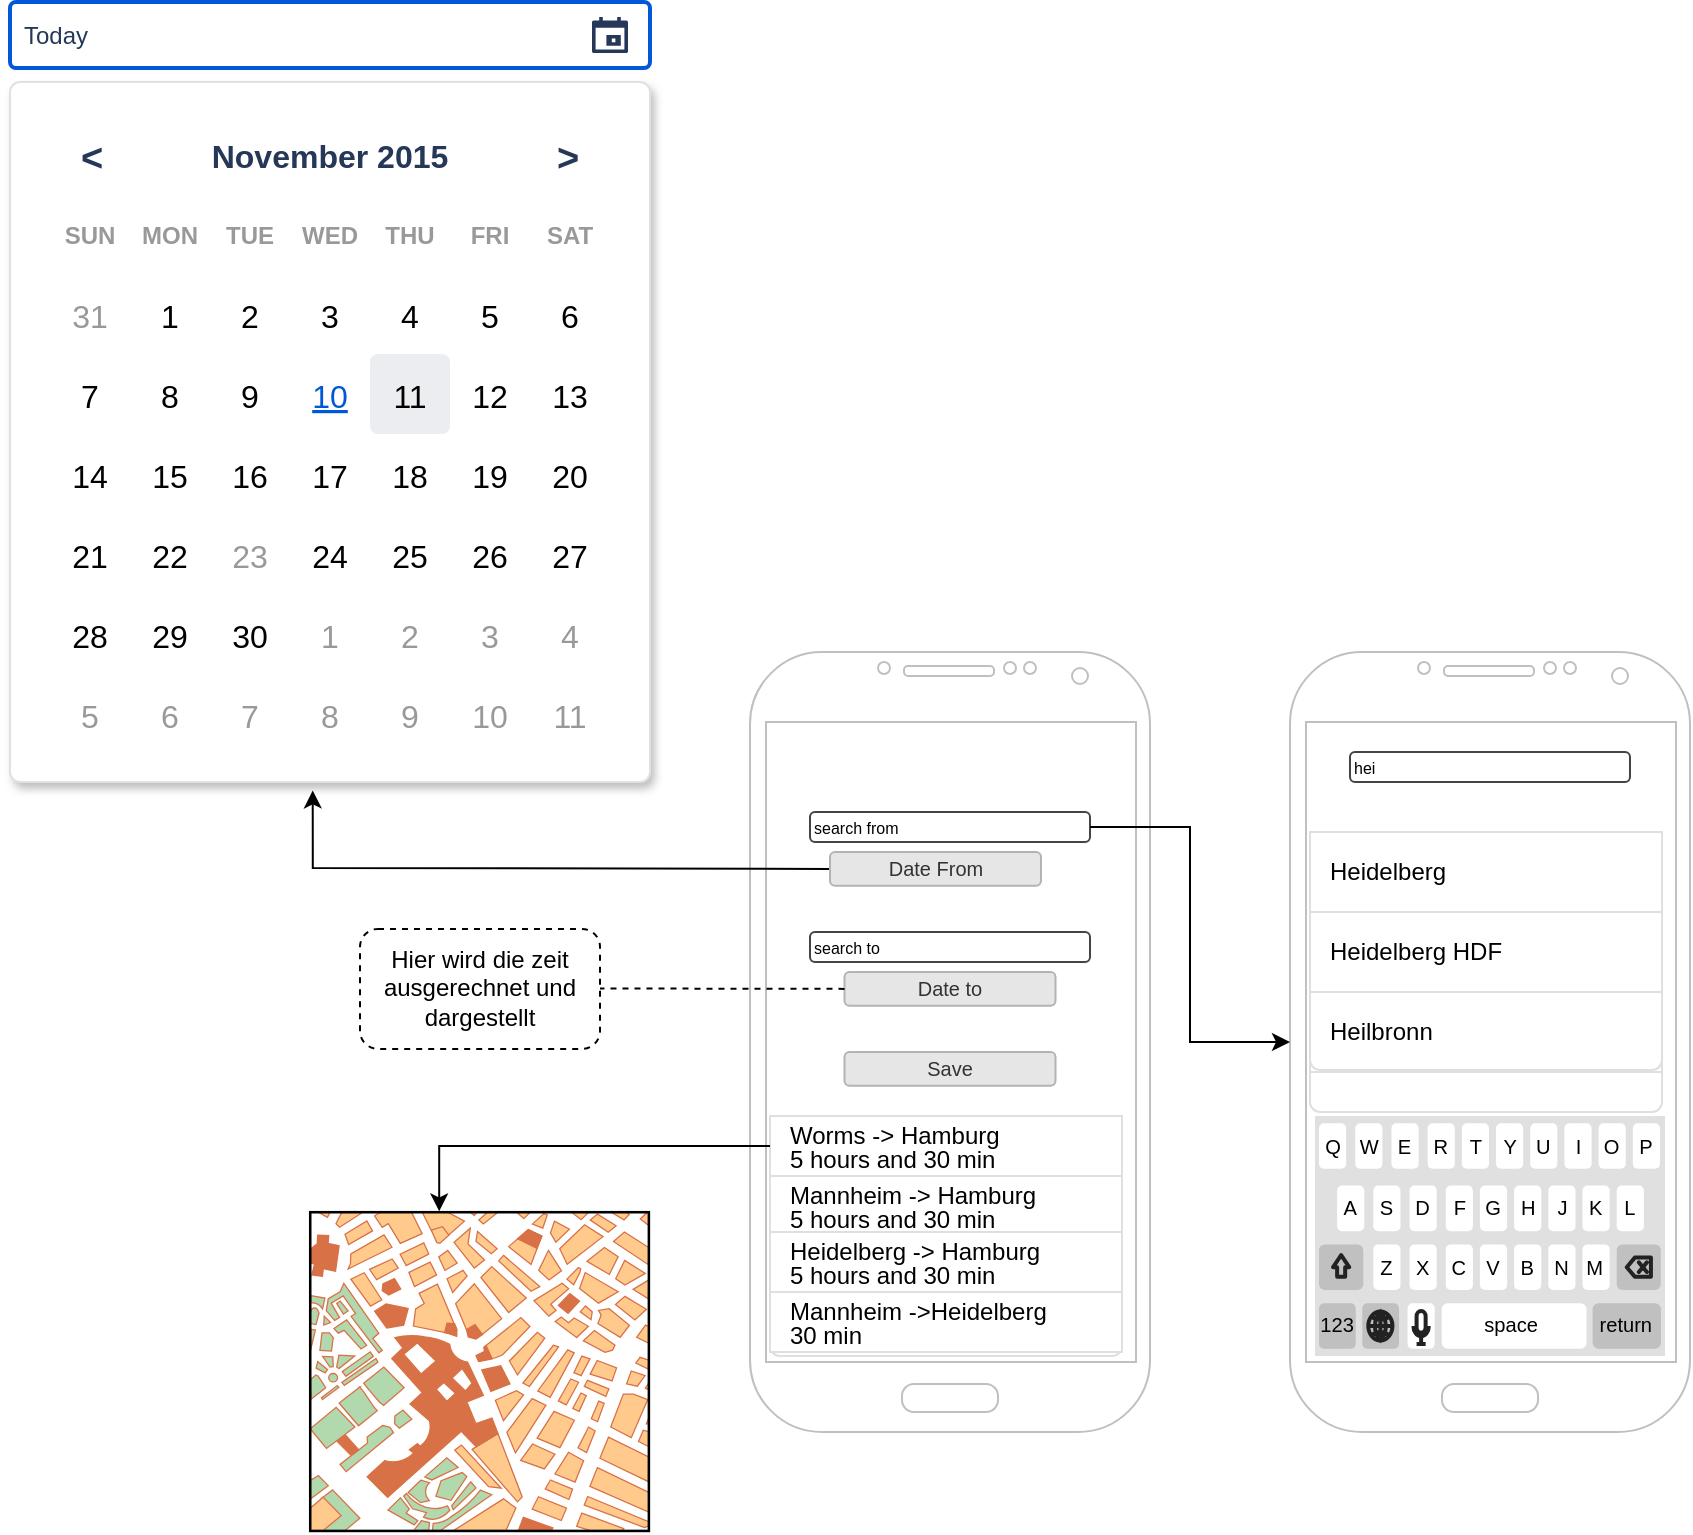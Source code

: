 <mxfile version="14.1.2" type="github">
  <diagram id="tAp-OK5lOTIRStpvpJNH" name="Page-1">
    <mxGraphModel dx="2034" dy="1769" grid="1" gridSize="10" guides="1" tooltips="1" connect="1" arrows="1" fold="1" page="1" pageScale="1" pageWidth="827" pageHeight="1169" math="0" shadow="0">
      <root>
        <mxCell id="0" />
        <mxCell id="1" parent="0" />
        <mxCell id="2kOh0GnKaoZjC8oCAU-o-4" value="" style="rounded=0;whiteSpace=wrap;html=1;" parent="1" vertex="1">
          <mxGeometry x="215" y="20" width="190" height="330" as="geometry" />
        </mxCell>
        <mxCell id="2kOh0GnKaoZjC8oCAU-o-3" value="" style="verticalLabelPosition=bottom;verticalAlign=top;html=1;shadow=0;dashed=0;strokeWidth=1;shape=mxgraph.android.phone2;strokeColor=#c0c0c0;" parent="1" vertex="1">
          <mxGeometry x="210" y="-10" width="200" height="390" as="geometry" />
        </mxCell>
        <mxCell id="2kOh0GnKaoZjC8oCAU-o-5" value="" style="rounded=0;whiteSpace=wrap;html=1;" parent="1" vertex="1">
          <mxGeometry x="485" y="20" width="190" height="330" as="geometry" />
        </mxCell>
        <mxCell id="2kOh0GnKaoZjC8oCAU-o-6" value="" style="verticalLabelPosition=bottom;verticalAlign=top;html=1;shadow=0;dashed=0;strokeWidth=1;shape=mxgraph.android.phone2;strokeColor=#c0c0c0;" parent="1" vertex="1">
          <mxGeometry x="480" y="-10" width="200" height="390" as="geometry" />
        </mxCell>
        <mxCell id="2kOh0GnKaoZjC8oCAU-o-7" value="search from" style="strokeWidth=1;html=1;shadow=0;dashed=0;shape=mxgraph.ios.iTextInput;strokeColor=#444444;buttonText=;fontSize=8;whiteSpace=wrap;align=left;" parent="1" vertex="1">
          <mxGeometry x="240" y="70" width="140" height="15" as="geometry" />
        </mxCell>
        <mxCell id="2kOh0GnKaoZjC8oCAU-o-8" value="search to" style="strokeWidth=1;html=1;shadow=0;dashed=0;shape=mxgraph.ios.iTextInput;strokeColor=#444444;buttonText=;fontSize=8;whiteSpace=wrap;align=left;" parent="1" vertex="1">
          <mxGeometry x="240" y="130" width="140" height="15" as="geometry" />
        </mxCell>
        <mxCell id="2kOh0GnKaoZjC8oCAU-o-14" value="" style="edgeStyle=orthogonalEdgeStyle;rounded=0;orthogonalLoop=1;jettySize=auto;html=1;" parent="1" source="2kOh0GnKaoZjC8oCAU-o-7" target="2kOh0GnKaoZjC8oCAU-o-6" edge="1">
          <mxGeometry relative="1" as="geometry" />
        </mxCell>
        <mxCell id="2kOh0GnKaoZjC8oCAU-o-15" value="" style="html=1;shadow=0;dashed=0;shape=mxgraph.bootstrap.rrect;rSize=5;strokeColor=#DFDFDF;html=1;whiteSpace=wrap;fillColor=#FFFFFF;fontColor=#000000;" parent="1" vertex="1">
          <mxGeometry x="220" y="222" width="176.0" height="120" as="geometry" />
        </mxCell>
        <mxCell id="2kOh0GnKaoZjC8oCAU-o-17" value="&lt;p style=&quot;line-height: 100%&quot;&gt;Worms -&amp;gt; Hamburg&amp;nbsp;&lt;br&gt;5 hours and 30 min&lt;/p&gt;" style="strokeColor=inherit;fillColor=inherit;gradientColor=inherit;fontColor=inherit;html=1;shadow=0;dashed=0;perimeter=none;whiteSpace=wrap;resizeWidth=1;align=left;spacing=10;" parent="2kOh0GnKaoZjC8oCAU-o-15" vertex="1">
          <mxGeometry width="176" height="30" relative="1" as="geometry">
            <mxPoint as="offset" />
          </mxGeometry>
        </mxCell>
        <mxCell id="2kOh0GnKaoZjC8oCAU-o-18" value="&lt;p style=&quot;line-height: 100%&quot;&gt;Mannheim -&amp;gt; Hamburg&amp;nbsp;&lt;br&gt;5 hours and 30 min&lt;/p&gt;" style="strokeColor=inherit;fillColor=inherit;gradientColor=inherit;fontColor=inherit;html=1;shadow=0;dashed=0;perimeter=none;whiteSpace=wrap;resizeWidth=1;align=left;spacing=10;" parent="2kOh0GnKaoZjC8oCAU-o-15" vertex="1">
          <mxGeometry width="176" height="30" relative="1" as="geometry">
            <mxPoint y="30" as="offset" />
          </mxGeometry>
        </mxCell>
        <mxCell id="uBkspF1C4MyCDrgNjVe--30" value="&lt;p style=&quot;line-height: 100%&quot;&gt;Heidelberg -&amp;gt; Hamburg&amp;nbsp;&lt;br&gt;5 hours and 30 min&lt;/p&gt;" style="strokeColor=inherit;fillColor=inherit;gradientColor=inherit;fontColor=inherit;html=1;shadow=0;dashed=0;perimeter=none;whiteSpace=wrap;resizeWidth=1;align=left;spacing=10;" vertex="1" parent="2kOh0GnKaoZjC8oCAU-o-15">
          <mxGeometry x="2.274e-13" y="58" width="176" height="30" as="geometry" />
        </mxCell>
        <mxCell id="uBkspF1C4MyCDrgNjVe--31" value="&lt;p style=&quot;line-height: 100%&quot;&gt;Mannheim -&amp;gt;Heidelberg&amp;nbsp;&lt;br&gt;30 min&lt;/p&gt;" style="strokeColor=inherit;fillColor=inherit;gradientColor=inherit;fontColor=inherit;html=1;shadow=0;dashed=0;perimeter=none;whiteSpace=wrap;resizeWidth=1;align=left;spacing=10;" vertex="1" parent="2kOh0GnKaoZjC8oCAU-o-15">
          <mxGeometry x="2.274e-13" y="88" width="176" height="30" as="geometry" />
        </mxCell>
        <mxCell id="2kOh0GnKaoZjC8oCAU-o-22" value="hei" style="strokeWidth=1;html=1;shadow=0;dashed=0;shape=mxgraph.ios.iTextInput;strokeColor=#444444;buttonText=;fontSize=8;whiteSpace=wrap;align=left;" parent="1" vertex="1">
          <mxGeometry x="510" y="40" width="140" height="15" as="geometry" />
        </mxCell>
        <mxCell id="2kOh0GnKaoZjC8oCAU-o-23" value="" style="html=1;shadow=0;dashed=0;shape=mxgraph.bootstrap.rrect;rSize=5;strokeColor=#DFDFDF;html=1;whiteSpace=wrap;fillColor=#FFFFFF;fontColor=#000000;" parent="1" vertex="1">
          <mxGeometry x="490" y="80" width="176" height="140" as="geometry" />
        </mxCell>
        <mxCell id="2kOh0GnKaoZjC8oCAU-o-24" value="Heidelberg" style="strokeColor=inherit;fillColor=inherit;gradientColor=inherit;fontColor=inherit;html=1;shadow=0;dashed=0;perimeter=none;whiteSpace=wrap;resizeWidth=1;align=left;spacing=10;" parent="2kOh0GnKaoZjC8oCAU-o-23" vertex="1">
          <mxGeometry width="176" height="40" relative="1" as="geometry">
            <mxPoint as="offset" />
          </mxGeometry>
        </mxCell>
        <mxCell id="2kOh0GnKaoZjC8oCAU-o-25" value="Heidelberg HDF" style="strokeColor=inherit;fillColor=inherit;gradientColor=inherit;fontColor=inherit;html=1;shadow=0;dashed=0;perimeter=none;whiteSpace=wrap;resizeWidth=1;align=left;spacing=10;" parent="2kOh0GnKaoZjC8oCAU-o-23" vertex="1">
          <mxGeometry width="176" height="40" relative="1" as="geometry">
            <mxPoint y="40" as="offset" />
          </mxGeometry>
        </mxCell>
        <mxCell id="2kOh0GnKaoZjC8oCAU-o-26" value="" style="strokeColor=inherit;fillColor=inherit;gradientColor=inherit;fontColor=inherit;html=1;shadow=0;dashed=0;perimeter=none;whiteSpace=wrap;resizeWidth=1;align=left;spacing=10;" parent="2kOh0GnKaoZjC8oCAU-o-23" vertex="1">
          <mxGeometry width="176" height="30" relative="1" as="geometry">
            <mxPoint y="90" as="offset" />
          </mxGeometry>
        </mxCell>
        <mxCell id="2kOh0GnKaoZjC8oCAU-o-27" value="Heilbronn" style="strokeColor=inherit;fillColor=inherit;gradientColor=inherit;fontColor=inherit;html=1;shadow=0;dashed=0;shape=mxgraph.bootstrap.bottomButton;rSize=5;perimeter=none;whiteSpace=wrap;resizeWidth=1;resizeHeight=0;align=left;spacing=10;" parent="2kOh0GnKaoZjC8oCAU-o-23" vertex="1">
          <mxGeometry y="1" width="176" height="39" relative="1" as="geometry">
            <mxPoint y="-60" as="offset" />
          </mxGeometry>
        </mxCell>
        <mxCell id="2kOh0GnKaoZjC8oCAU-o-29" value="" style="html=1;verticalLabelPosition=bottom;labelBackgroundColor=#ffffff;verticalAlign=top;shadow=0;dashed=0;strokeWidth=2;shape=mxgraph.ios7.misc.keyboard_(letters);" parent="1" vertex="1">
          <mxGeometry x="492.5" y="222" width="175" height="120" as="geometry" />
        </mxCell>
        <mxCell id="2kOh0GnKaoZjC8oCAU-o-31" value="Save" style="rounded=1;html=1;shadow=0;dashed=0;whiteSpace=wrap;fontSize=10;fillColor=#E6E6E6;align=center;strokeColor=#B3B3B3;fontColor=#333333;" parent="1" vertex="1">
          <mxGeometry x="257.25" y="190" width="105.5" height="16.88" as="geometry" />
        </mxCell>
        <mxCell id="2kOh0GnKaoZjC8oCAU-o-100" value="Today" style="rounded=1;arcSize=9;fillColor=#ffffff;align=left;spacingLeft=5;strokeColor=#0057D8;html=1;strokeWidth=2;fontColor=#253858;fontSize=12" parent="1" vertex="1">
          <mxGeometry x="-160" y="-335" width="320" height="33" as="geometry" />
        </mxCell>
        <mxCell id="2kOh0GnKaoZjC8oCAU-o-101" value="" style="shape=mxgraph.gmdl.calendar;fillColor=#253858;strokeColor=none" parent="2kOh0GnKaoZjC8oCAU-o-100" vertex="1">
          <mxGeometry x="1" y="0.5" width="18" height="18" relative="1" as="geometry">
            <mxPoint x="-29" y="-9" as="offset" />
          </mxGeometry>
        </mxCell>
        <mxCell id="2kOh0GnKaoZjC8oCAU-o-102" value="" style="shape=mxgraph.mockup.forms.rrect;rSize=5;strokeColor=#DFE1E5;fillColor=#ffffff;shadow=1" parent="1" vertex="1">
          <mxGeometry x="-160" y="-295" width="320" height="350" as="geometry" />
        </mxCell>
        <mxCell id="2kOh0GnKaoZjC8oCAU-o-103" value="November 2015" style="strokeColor=none;fillColor=none;fontColor=#253858;fontSize=16;fontStyle=1" parent="2kOh0GnKaoZjC8oCAU-o-102" vertex="1">
          <mxGeometry x="60" y="16" width="200" height="40" as="geometry" />
        </mxCell>
        <mxCell id="2kOh0GnKaoZjC8oCAU-o-104" value="&lt;" style="strokeColor=none;fillColor=none;fontColor=#253858;fontSize=19;fontStyle=1;" parent="2kOh0GnKaoZjC8oCAU-o-102" vertex="1">
          <mxGeometry x="16" y="16" width="50" height="40" as="geometry" />
        </mxCell>
        <mxCell id="2kOh0GnKaoZjC8oCAU-o-105" value="&gt;" style="strokeColor=none;fillColor=none;fontColor=#253858;fontSize=19;fontStyle=1;" parent="2kOh0GnKaoZjC8oCAU-o-102" vertex="1">
          <mxGeometry x="254" y="16" width="50" height="40" as="geometry" />
        </mxCell>
        <mxCell id="2kOh0GnKaoZjC8oCAU-o-106" value="SUN" style="strokeColor=none;fillColor=none;fontColor=#999999;fontSize=12;fontStyle=1" parent="2kOh0GnKaoZjC8oCAU-o-102" vertex="1">
          <mxGeometry x="20" y="56" width="40" height="40" as="geometry" />
        </mxCell>
        <mxCell id="2kOh0GnKaoZjC8oCAU-o-107" value="MON" style="strokeColor=none;fillColor=none;fontColor=#999999;fontSize=12;fontStyle=1" parent="2kOh0GnKaoZjC8oCAU-o-102" vertex="1">
          <mxGeometry x="60" y="56" width="40" height="40" as="geometry" />
        </mxCell>
        <mxCell id="2kOh0GnKaoZjC8oCAU-o-108" value="TUE" style="strokeColor=none;fillColor=none;fontColor=#999999;fontSize=12;fontStyle=1" parent="2kOh0GnKaoZjC8oCAU-o-102" vertex="1">
          <mxGeometry x="100" y="56" width="40" height="40" as="geometry" />
        </mxCell>
        <mxCell id="2kOh0GnKaoZjC8oCAU-o-109" value="WED" style="strokeColor=none;fillColor=none;fontColor=#999999;fontSize=12;fontStyle=1" parent="2kOh0GnKaoZjC8oCAU-o-102" vertex="1">
          <mxGeometry x="140" y="56" width="40" height="40" as="geometry" />
        </mxCell>
        <mxCell id="2kOh0GnKaoZjC8oCAU-o-110" value="THU" style="strokeColor=none;fillColor=none;fontColor=#999999;fontSize=12;fontStyle=1" parent="2kOh0GnKaoZjC8oCAU-o-102" vertex="1">
          <mxGeometry x="180" y="56" width="40" height="40" as="geometry" />
        </mxCell>
        <mxCell id="2kOh0GnKaoZjC8oCAU-o-111" value="FRI" style="strokeColor=none;fillColor=none;fontColor=#999999;fontSize=12;fontStyle=1" parent="2kOh0GnKaoZjC8oCAU-o-102" vertex="1">
          <mxGeometry x="220" y="56" width="40" height="40" as="geometry" />
        </mxCell>
        <mxCell id="2kOh0GnKaoZjC8oCAU-o-112" value="SAT" style="strokeColor=none;fillColor=none;fontColor=#999999;fontSize=12;fontStyle=1" parent="2kOh0GnKaoZjC8oCAU-o-102" vertex="1">
          <mxGeometry x="260" y="56" width="40" height="40" as="geometry" />
        </mxCell>
        <mxCell id="2kOh0GnKaoZjC8oCAU-o-113" value="31" style="strokeColor=none;fillColor=none;fontColor=#999999;fontSize=16" parent="2kOh0GnKaoZjC8oCAU-o-102" vertex="1">
          <mxGeometry x="20" y="96" width="40" height="40" as="geometry" />
        </mxCell>
        <mxCell id="2kOh0GnKaoZjC8oCAU-o-114" value="1" style="strokeColor=none;fillColor=none;fontColor=#000000;fontSize=16" parent="2kOh0GnKaoZjC8oCAU-o-102" vertex="1">
          <mxGeometry x="60" y="96" width="40" height="40" as="geometry" />
        </mxCell>
        <mxCell id="2kOh0GnKaoZjC8oCAU-o-115" value="2" style="strokeColor=none;fillColor=none;fontColor=#000000;fontSize=16" parent="2kOh0GnKaoZjC8oCAU-o-102" vertex="1">
          <mxGeometry x="100" y="96" width="40" height="40" as="geometry" />
        </mxCell>
        <mxCell id="2kOh0GnKaoZjC8oCAU-o-116" value="3" style="strokeColor=none;fillColor=none;fontColor=#000000;fontSize=16" parent="2kOh0GnKaoZjC8oCAU-o-102" vertex="1">
          <mxGeometry x="140" y="96" width="40" height="40" as="geometry" />
        </mxCell>
        <mxCell id="2kOh0GnKaoZjC8oCAU-o-117" value="4" style="strokeColor=none;fillColor=none;fontColor=#000000;fontSize=16" parent="2kOh0GnKaoZjC8oCAU-o-102" vertex="1">
          <mxGeometry x="180" y="96" width="40" height="40" as="geometry" />
        </mxCell>
        <mxCell id="2kOh0GnKaoZjC8oCAU-o-118" value="5" style="strokeColor=none;fillColor=none;fontColor=#000000;fontSize=16" parent="2kOh0GnKaoZjC8oCAU-o-102" vertex="1">
          <mxGeometry x="220" y="96" width="40" height="40" as="geometry" />
        </mxCell>
        <mxCell id="2kOh0GnKaoZjC8oCAU-o-119" value="6" style="strokeColor=none;fillColor=none;fontColor=#000000;fontSize=16" parent="2kOh0GnKaoZjC8oCAU-o-102" vertex="1">
          <mxGeometry x="260" y="96" width="40" height="40" as="geometry" />
        </mxCell>
        <mxCell id="2kOh0GnKaoZjC8oCAU-o-120" value="7" style="strokeColor=none;fillColor=none;fontColor=#000000;fontSize=16" parent="2kOh0GnKaoZjC8oCAU-o-102" vertex="1">
          <mxGeometry x="20" y="136" width="40" height="40" as="geometry" />
        </mxCell>
        <mxCell id="2kOh0GnKaoZjC8oCAU-o-121" value="8" style="strokeColor=none;fillColor=none;fontColor=#000000;fontSize=16" parent="2kOh0GnKaoZjC8oCAU-o-102" vertex="1">
          <mxGeometry x="60" y="136" width="40" height="40" as="geometry" />
        </mxCell>
        <mxCell id="2kOh0GnKaoZjC8oCAU-o-122" value="9" style="strokeColor=none;fillColor=none;fontColor=#000000;fontSize=16" parent="2kOh0GnKaoZjC8oCAU-o-102" vertex="1">
          <mxGeometry x="100" y="136" width="40" height="40" as="geometry" />
        </mxCell>
        <mxCell id="2kOh0GnKaoZjC8oCAU-o-123" value="10" style="strokeColor=none;fillColor=none;fontColor=#0057D8;fontSize=16;fontStyle=4" parent="2kOh0GnKaoZjC8oCAU-o-102" vertex="1">
          <mxGeometry x="140" y="136" width="40" height="40" as="geometry" />
        </mxCell>
        <mxCell id="2kOh0GnKaoZjC8oCAU-o-124" value="11" style="strokeColor=none;fillColor=#ECEDF0;fontColor=#000000;fontSize=16;rounded=1;arcSize=10" parent="2kOh0GnKaoZjC8oCAU-o-102" vertex="1">
          <mxGeometry x="180" y="136" width="40" height="40" as="geometry" />
        </mxCell>
        <mxCell id="2kOh0GnKaoZjC8oCAU-o-125" value="12" style="strokeColor=none;fillColor=none;fontColor=#000000;fontSize=16" parent="2kOh0GnKaoZjC8oCAU-o-102" vertex="1">
          <mxGeometry x="220" y="136" width="40" height="40" as="geometry" />
        </mxCell>
        <mxCell id="2kOh0GnKaoZjC8oCAU-o-126" value="13" style="strokeColor=none;fillColor=none;fontColor=#000000;fontSize=16" parent="2kOh0GnKaoZjC8oCAU-o-102" vertex="1">
          <mxGeometry x="260" y="136" width="40" height="40" as="geometry" />
        </mxCell>
        <mxCell id="2kOh0GnKaoZjC8oCAU-o-127" value="14" style="strokeColor=none;fillColor=none;fontColor=#000000;fontSize=16" parent="2kOh0GnKaoZjC8oCAU-o-102" vertex="1">
          <mxGeometry x="20" y="176" width="40" height="40" as="geometry" />
        </mxCell>
        <mxCell id="2kOh0GnKaoZjC8oCAU-o-128" value="15" style="strokeColor=none;fillColor=none;fontColor=#000000;fontSize=16" parent="2kOh0GnKaoZjC8oCAU-o-102" vertex="1">
          <mxGeometry x="60" y="176" width="40" height="40" as="geometry" />
        </mxCell>
        <mxCell id="2kOh0GnKaoZjC8oCAU-o-129" value="16" style="strokeColor=none;fillColor=none;fontColor=#000000;fontSize=16" parent="2kOh0GnKaoZjC8oCAU-o-102" vertex="1">
          <mxGeometry x="100" y="176" width="40" height="40" as="geometry" />
        </mxCell>
        <mxCell id="2kOh0GnKaoZjC8oCAU-o-130" value="17" style="strokeColor=none;fillColor=none;fontColor=#000000;fontSize=16" parent="2kOh0GnKaoZjC8oCAU-o-102" vertex="1">
          <mxGeometry x="140" y="176" width="40" height="40" as="geometry" />
        </mxCell>
        <mxCell id="2kOh0GnKaoZjC8oCAU-o-131" value="18" style="strokeColor=none;fillColor=none;fontColor=#000000;fontSize=16" parent="2kOh0GnKaoZjC8oCAU-o-102" vertex="1">
          <mxGeometry x="180" y="176" width="40" height="40" as="geometry" />
        </mxCell>
        <mxCell id="2kOh0GnKaoZjC8oCAU-o-132" value="19" style="strokeColor=none;fillColor=none;fontColor=#000000;fontSize=16" parent="2kOh0GnKaoZjC8oCAU-o-102" vertex="1">
          <mxGeometry x="220" y="176" width="40" height="40" as="geometry" />
        </mxCell>
        <mxCell id="2kOh0GnKaoZjC8oCAU-o-133" value="20" style="strokeColor=none;fillColor=none;fontColor=#000000;fontSize=16" parent="2kOh0GnKaoZjC8oCAU-o-102" vertex="1">
          <mxGeometry x="260" y="176" width="40" height="40" as="geometry" />
        </mxCell>
        <mxCell id="2kOh0GnKaoZjC8oCAU-o-134" value="21" style="strokeColor=none;fillColor=none;fontColor=#000000;fontSize=16" parent="2kOh0GnKaoZjC8oCAU-o-102" vertex="1">
          <mxGeometry x="20" y="216" width="40" height="40" as="geometry" />
        </mxCell>
        <mxCell id="2kOh0GnKaoZjC8oCAU-o-135" value="22" style="strokeColor=none;fillColor=none;fontColor=#000000;fontSize=16" parent="2kOh0GnKaoZjC8oCAU-o-102" vertex="1">
          <mxGeometry x="60" y="216" width="40" height="40" as="geometry" />
        </mxCell>
        <mxCell id="2kOh0GnKaoZjC8oCAU-o-136" value="23" style="strokeColor=none;fillColor=none;fontColor=#999999;fontSize=16" parent="2kOh0GnKaoZjC8oCAU-o-102" vertex="1">
          <mxGeometry x="100" y="216" width="40" height="40" as="geometry" />
        </mxCell>
        <mxCell id="2kOh0GnKaoZjC8oCAU-o-137" value="24" style="strokeColor=none;fillColor=none;fontColor=#000000;fontSize=16" parent="2kOh0GnKaoZjC8oCAU-o-102" vertex="1">
          <mxGeometry x="140" y="216" width="40" height="40" as="geometry" />
        </mxCell>
        <mxCell id="2kOh0GnKaoZjC8oCAU-o-138" value="25" style="strokeColor=none;fillColor=none;fontColor=#000000;fontSize=16" parent="2kOh0GnKaoZjC8oCAU-o-102" vertex="1">
          <mxGeometry x="180" y="216" width="40" height="40" as="geometry" />
        </mxCell>
        <mxCell id="2kOh0GnKaoZjC8oCAU-o-139" value="26" style="strokeColor=none;fillColor=none;fontColor=#000000;fontSize=16" parent="2kOh0GnKaoZjC8oCAU-o-102" vertex="1">
          <mxGeometry x="220" y="216" width="40" height="40" as="geometry" />
        </mxCell>
        <mxCell id="2kOh0GnKaoZjC8oCAU-o-140" value="27" style="strokeColor=none;fillColor=none;fontColor=#000000;fontSize=16" parent="2kOh0GnKaoZjC8oCAU-o-102" vertex="1">
          <mxGeometry x="260" y="216" width="40" height="40" as="geometry" />
        </mxCell>
        <mxCell id="2kOh0GnKaoZjC8oCAU-o-141" value="28" style="strokeColor=none;fillColor=none;fontColor=#000000;fontSize=16" parent="2kOh0GnKaoZjC8oCAU-o-102" vertex="1">
          <mxGeometry x="20" y="256" width="40" height="40" as="geometry" />
        </mxCell>
        <mxCell id="2kOh0GnKaoZjC8oCAU-o-142" value="29" style="strokeColor=none;fillColor=none;fontColor=#000000;fontSize=16" parent="2kOh0GnKaoZjC8oCAU-o-102" vertex="1">
          <mxGeometry x="60" y="256" width="40" height="40" as="geometry" />
        </mxCell>
        <mxCell id="2kOh0GnKaoZjC8oCAU-o-143" value="30" style="strokeColor=none;fillColor=none;fontColor=#000000;fontSize=16" parent="2kOh0GnKaoZjC8oCAU-o-102" vertex="1">
          <mxGeometry x="100" y="256" width="40" height="40" as="geometry" />
        </mxCell>
        <mxCell id="2kOh0GnKaoZjC8oCAU-o-144" value="1" style="strokeColor=none;fillColor=none;fontColor=#999999;fontSize=16" parent="2kOh0GnKaoZjC8oCAU-o-102" vertex="1">
          <mxGeometry x="140" y="256" width="40" height="40" as="geometry" />
        </mxCell>
        <mxCell id="2kOh0GnKaoZjC8oCAU-o-145" value="2" style="strokeColor=none;fillColor=none;fontColor=#999999;fontSize=16" parent="2kOh0GnKaoZjC8oCAU-o-102" vertex="1">
          <mxGeometry x="180" y="256" width="40" height="40" as="geometry" />
        </mxCell>
        <mxCell id="2kOh0GnKaoZjC8oCAU-o-146" value="3" style="strokeColor=none;fillColor=none;fontColor=#999999;fontSize=16" parent="2kOh0GnKaoZjC8oCAU-o-102" vertex="1">
          <mxGeometry x="220" y="256" width="40" height="40" as="geometry" />
        </mxCell>
        <mxCell id="2kOh0GnKaoZjC8oCAU-o-147" value="4" style="strokeColor=none;fillColor=none;fontColor=#999999;fontSize=16" parent="2kOh0GnKaoZjC8oCAU-o-102" vertex="1">
          <mxGeometry x="260" y="256" width="40" height="40" as="geometry" />
        </mxCell>
        <mxCell id="2kOh0GnKaoZjC8oCAU-o-148" value="5" style="strokeColor=none;fillColor=none;fontColor=#999999;fontSize=16" parent="2kOh0GnKaoZjC8oCAU-o-102" vertex="1">
          <mxGeometry x="20" y="296" width="40" height="40" as="geometry" />
        </mxCell>
        <mxCell id="2kOh0GnKaoZjC8oCAU-o-149" value="6" style="strokeColor=none;fillColor=none;fontColor=#999999;fontSize=16" parent="2kOh0GnKaoZjC8oCAU-o-102" vertex="1">
          <mxGeometry x="60" y="296" width="40" height="40" as="geometry" />
        </mxCell>
        <mxCell id="2kOh0GnKaoZjC8oCAU-o-150" value="7" style="strokeColor=none;fillColor=none;fontColor=#999999;fontSize=16" parent="2kOh0GnKaoZjC8oCAU-o-102" vertex="1">
          <mxGeometry x="100" y="296" width="40" height="40" as="geometry" />
        </mxCell>
        <mxCell id="2kOh0GnKaoZjC8oCAU-o-151" value="8" style="strokeColor=none;fillColor=none;fontColor=#999999;fontSize=16" parent="2kOh0GnKaoZjC8oCAU-o-102" vertex="1">
          <mxGeometry x="140" y="296" width="40" height="40" as="geometry" />
        </mxCell>
        <mxCell id="2kOh0GnKaoZjC8oCAU-o-152" value="9" style="strokeColor=none;fillColor=none;fontColor=#999999;fontSize=16" parent="2kOh0GnKaoZjC8oCAU-o-102" vertex="1">
          <mxGeometry x="180" y="296" width="40" height="40" as="geometry" />
        </mxCell>
        <mxCell id="2kOh0GnKaoZjC8oCAU-o-153" value="10" style="strokeColor=none;fillColor=none;fontColor=#999999;fontSize=16" parent="2kOh0GnKaoZjC8oCAU-o-102" vertex="1">
          <mxGeometry x="220" y="296" width="40" height="40" as="geometry" />
        </mxCell>
        <mxCell id="2kOh0GnKaoZjC8oCAU-o-154" value="11" style="strokeColor=none;fillColor=none;fontColor=#999999;fontSize=16" parent="2kOh0GnKaoZjC8oCAU-o-102" vertex="1">
          <mxGeometry x="260" y="296" width="40" height="40" as="geometry" />
        </mxCell>
        <mxCell id="2kOh0GnKaoZjC8oCAU-o-156" value="" style="edgeStyle=orthogonalEdgeStyle;rounded=0;orthogonalLoop=1;jettySize=auto;html=1;exitX=0.473;exitY=1.012;exitDx=0;exitDy=0;exitPerimeter=0;entryX=0;entryY=0.5;entryDx=0;entryDy=0;endArrow=none;endFill=0;startArrow=classic;startFill=1;" parent="1" source="2kOh0GnKaoZjC8oCAU-o-102" target="2kOh0GnKaoZjC8oCAU-o-157" edge="1">
          <mxGeometry relative="1" as="geometry">
            <mxPoint x="390" y="87.529" as="sourcePoint" />
            <mxPoint x="490" y="195.059" as="targetPoint" />
            <Array as="points">
              <mxPoint x="-9" y="98" />
              <mxPoint x="-9" y="98" />
            </Array>
          </mxGeometry>
        </mxCell>
        <mxCell id="2kOh0GnKaoZjC8oCAU-o-157" value="Date&amp;nbsp;From" style="rounded=1;html=1;shadow=0;dashed=0;whiteSpace=wrap;fontSize=10;fillColor=#E6E6E6;align=center;strokeColor=#B3B3B3;fontColor=#333333;" parent="1" vertex="1">
          <mxGeometry x="250" y="90" width="105.5" height="16.88" as="geometry" />
        </mxCell>
        <mxCell id="2kOh0GnKaoZjC8oCAU-o-158" value="Date to" style="rounded=1;html=1;shadow=0;dashed=0;whiteSpace=wrap;fontSize=10;fillColor=#E6E6E6;align=center;strokeColor=#B3B3B3;fontColor=#333333;" parent="1" vertex="1">
          <mxGeometry x="257.25" y="150" width="105.5" height="16.88" as="geometry" />
        </mxCell>
        <mxCell id="2kOh0GnKaoZjC8oCAU-o-168" value="" style="verticalLabelPosition=bottom;shadow=0;dashed=0;align=center;html=1;verticalAlign=top;strokeWidth=1;shape=mxgraph.mockup.misc.map;fillColor=#BABABA;gradientColor=none;" parent="1" vertex="1">
          <mxGeometry x="-10" y="270" width="170" height="160" as="geometry" />
        </mxCell>
        <mxCell id="2kOh0GnKaoZjC8oCAU-o-169" value="" style="edgeStyle=orthogonalEdgeStyle;rounded=0;orthogonalLoop=1;jettySize=auto;html=1;exitX=0.38;exitY=-0.002;exitDx=0;exitDy=0;exitPerimeter=0;endArrow=none;endFill=0;startArrow=classic;startFill=1;" parent="1" source="2kOh0GnKaoZjC8oCAU-o-168" edge="1">
          <mxGeometry relative="1" as="geometry">
            <mxPoint x="90.01" y="-87.3" as="sourcePoint" />
            <mxPoint x="220" y="237" as="targetPoint" />
            <Array as="points">
              <mxPoint x="55" y="237" />
            </Array>
          </mxGeometry>
        </mxCell>
        <mxCell id="uBkspF1C4MyCDrgNjVe--25" value="Hier wird die zeit ausgerechnet und dargestellt" style="rounded=1;whiteSpace=wrap;html=1;dashed=1;" vertex="1" parent="1">
          <mxGeometry x="15" y="128.44" width="120" height="60" as="geometry" />
        </mxCell>
        <mxCell id="uBkspF1C4MyCDrgNjVe--27" value="" style="endArrow=none;html=1;entryX=1;entryY=0.5;entryDx=0;entryDy=0;exitX=0;exitY=0.5;exitDx=0;exitDy=0;dashed=1;endFill=0;" edge="1" parent="1" source="2kOh0GnKaoZjC8oCAU-o-158">
          <mxGeometry width="50" height="50" relative="1" as="geometry">
            <mxPoint x="212.25" y="158.24" as="sourcePoint" />
            <mxPoint x="135" y="158.24" as="targetPoint" />
          </mxGeometry>
        </mxCell>
        <mxCell id="uBkspF1C4MyCDrgNjVe--34" value="" style="shape=image;html=1;verticalAlign=top;verticalLabelPosition=bottom;labelBackgroundColor=#ffffff;imageAspect=0;aspect=fixed;image=https://cdn1.iconfinder.com/data/icons/maps-and-navigation-free/32/Maps_Maps_Navigation_Route_Pin_Location-20-128.png;dashed=1;" vertex="1" parent="1">
          <mxGeometry x="30" y="310" width="60" height="60" as="geometry" />
        </mxCell>
      </root>
    </mxGraphModel>
  </diagram>
</mxfile>
